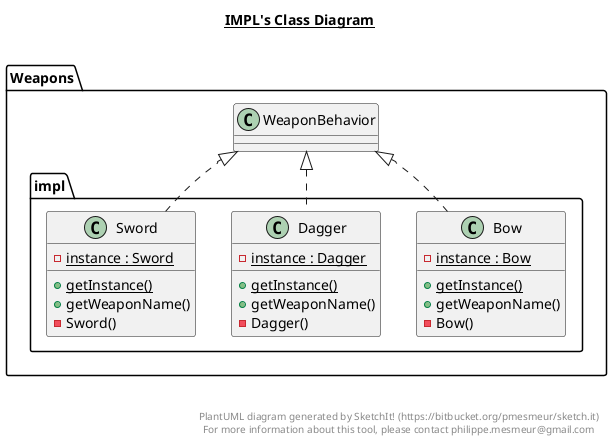 @startuml

title __IMPL's Class Diagram__\n

  namespace Weapons {
    namespace impl {
      class Weapons.impl.Bow {
          {static} - instance : Bow
          {static} + getInstance()
          + getWeaponName()
          - Bow()
      }
    }
  }
  

  namespace Weapons {
    namespace impl {
      class Weapons.impl.Dagger {
          {static} - instance : Dagger
          {static} + getInstance()
          + getWeaponName()
          - Dagger()
      }
    }
  }
  

  namespace Weapons {
    namespace impl {
      class Weapons.impl.Sword {
          {static} - instance : Sword
          {static} + getInstance()
          + getWeaponName()
          - Sword()
      }
    }
  }
  

  Weapons.impl.Bow .up.|> Weapons.WeaponBehavior
  Weapons.impl.Dagger .up.|> Weapons.WeaponBehavior
  Weapons.impl.Sword .up.|> Weapons.WeaponBehavior


right footer


PlantUML diagram generated by SketchIt! (https://bitbucket.org/pmesmeur/sketch.it)
For more information about this tool, please contact philippe.mesmeur@gmail.com
endfooter

@enduml
